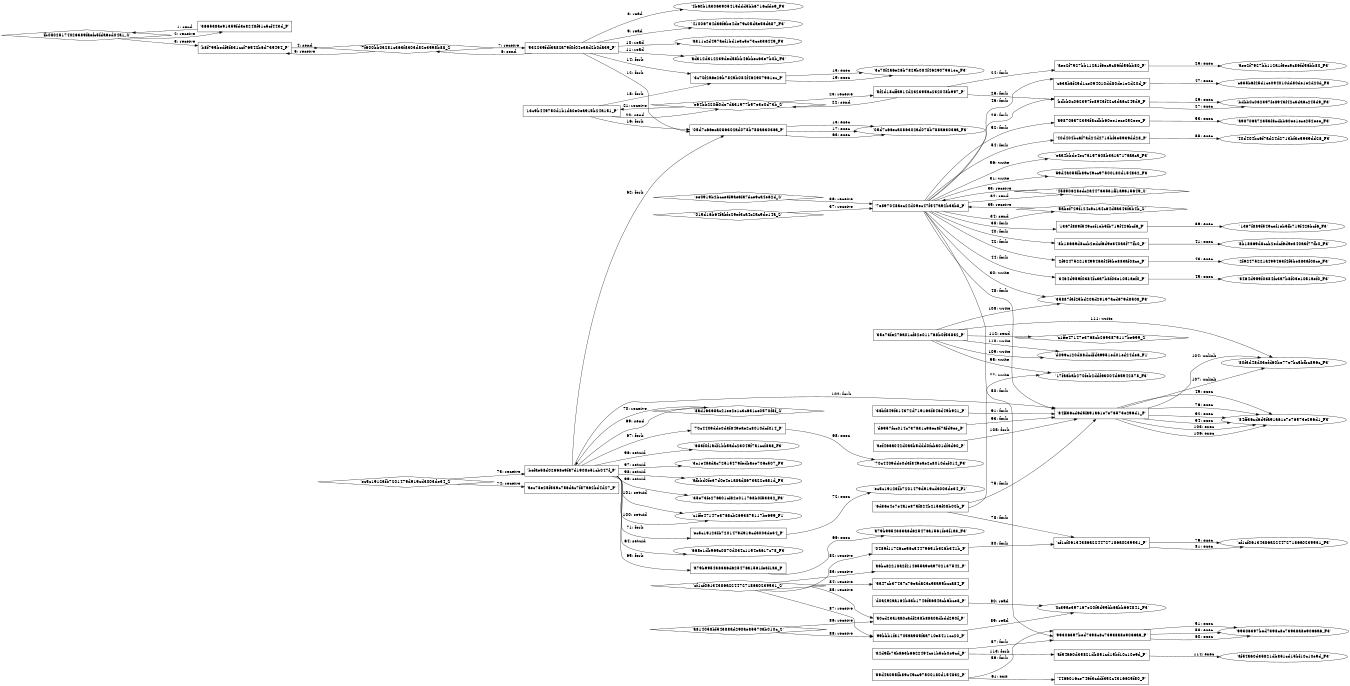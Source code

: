 digraph "D:\Learning\Paper\apt\基于CTI的攻击预警\Dataset\攻击图\ASGfromALLCTI\Microsoft Patch Tuesday - November 2016.dot" {
rankdir="LR"
size="9"
fixedsize="false"
splines="true"
nodesep=0.3
ranksep=0
fontsize=10
overlap="scalexy"
engine= "neato"
	"'fb08025174026389faefc5fda6ed04a1_S'" [node_type=Socket shape=diamond]
	"'366538ae91359fd3e8248f51c5cf443d_P'" [node_type=Process shape=box]
	"'366538ae91359fd3e8248f51c5cf443d_P'" -> "'fb08025174026389faefc5fda6ed04a1_S'" [label="1: send"]
	"'fb08025174026389faefc5fda6ed04a1_S'" -> "'366538ae91359fd3e8248f51c5cf443d_P'" [label="2: receive"]
	"'b8f795bedf5f831ccf76542b6d735494_P'" [node_type=Process shape=box]
	"'fb08025174026389faefc5fda6ed04a1_S'" [node_type=Socket shape=diamond]
	"'fb08025174026389faefc5fda6ed04a1_S'" -> "'b8f795bedf5f831ccf76542b6d735494_P'" [label="3: receive"]
	"'7f600bb03281c363f8303d82e3598b88_S'" [node_type=Socket shape=diamond]
	"'b8f795bedf5f831ccf76542b6d735494_P'" [node_type=Process shape=box]
	"'b8f795bedf5f831ccf76542b6d735494_P'" -> "'7f600bb03281c363f8303d82e3598b88_S'" [label="4: send"]
	"'7f600bb03281c363f8303d82e3598b88_S'" -> "'b8f795bedf5f831ccf76542b6d735494_P'" [label="5: receive"]
	"'7f600bb03281c363f8303d82e3598b88_S'" [node_type=Socket shape=diamond]
	"'532239fdf3a82a79f0f04e3ad2b0da39_P'" [node_type=Process shape=box]
	"'532239fdf3a82a79f0f04e3ad2b0da39_P'" -> "'7f600bb03281c363f8303d82e3598b88_S'" [label="6: send"]
	"'7f600bb03281c363f8303d82e3598b88_S'" -> "'532239fdf3a82a79f0f04e3ad2b0da39_P'" [label="7: receive"]
	"'4b60b1a3063905415ddd5bb6716cfde9_F3'" [node_type=file shape=ellipse]
	"'532239fdf3a82a79f0f04e3ad2b0da39_P'" [node_type=Process shape=box]
	"'532239fdf3a82a79f0f04e3ad2b0da39_P'" -> "'4b60b1a3063905415ddd5bb6716cfde9_F3'" [label="8: read"]
	"'41006764da6f6be4de79c05dae56da87_F3'" [node_type=file shape=ellipse]
	"'532239fdf3a82a79f0f04e3ad2b0da39_P'" [node_type=Process shape=box]
	"'532239fdf3a82a79f0f04e3ad2b0da39_P'" -> "'41006764da6f6be4de79c05dae56da87_F3'" [label="9: read"]
	"'a311c2d497aef1bd1e3c5e73cc336449_F3'" [node_type=file shape=ellipse]
	"'532239fdf3a82a79f0f04e3ad2b0da39_P'" [node_type=Process shape=box]
	"'532239fdf3a82a79f0f04e3ad2b0da39_P'" -> "'a311c2d497aef1bd1e3c5e73cc336449_F3'" [label="10: read"]
	"'ad312d312239ded58bb46bbec63e7b0b_F3'" [node_type=file shape=ellipse]
	"'532239fdf3a82a79f0f04e3ad2b0da39_P'" [node_type=Process shape=box]
	"'532239fdf3a82a79f0f04e3ad2b0da39_P'" -> "'ad312d312239ded58bb46bbec63e7b0b_F3'" [label="11: read"]
	"'532239fdf3a82a79f0f04e3ad2b0da39_P'" [node_type=Process shape=box]
	"'05d7c66eca086302ad078b788a63036a_P'" [node_type=Process shape=box]
	"'532239fdf3a82a79f0f04e3ad2b0da39_P'" -> "'05d7c66eca086302ad078b788a63036a_P'" [label="12: fork"]
	"'05d7c66eca086302ad078b788a63036a_P'" [node_type=Process shape=box]
	"'05d7c66eca086302ad078b788a63036a_F3'" [node_type=File shape=ellipse]
	"'05d7c66eca086302ad078b788a63036a_P'" -> "'05d7c66eca086302ad078b788a63036a_F3'" [label="13: exec"]
	"'532239fdf3a82a79f0f04e3ad2b0da39_P'" [node_type=Process shape=box]
	"'3c70f2a6e26b7829b084f462907961ec_P'" [node_type=Process shape=box]
	"'532239fdf3a82a79f0f04e3ad2b0da39_P'" -> "'3c70f2a6e26b7829b084f462907961ec_P'" [label="14: fork"]
	"'3c70f2a6e26b7829b084f462907961ec_P'" [node_type=Process shape=box]
	"'3c70f2a6e26b7829b084f462907961ec_F3'" [node_type=File shape=ellipse]
	"'3c70f2a6e26b7829b084f462907961ec_P'" -> "'3c70f2a6e26b7829b084f462907961ec_F3'" [label="15: exec"]
	"'13c9b449750d1b1da0e0ea915b24a151_P'" [node_type=Process shape=box]
	"'05d7c66eca086302ad078b788a63036a_P'" [node_type=Process shape=box]
	"'13c9b449750d1b1da0e0ea915b24a151_P'" -> "'05d7c66eca086302ad078b788a63036a_P'" [label="16: fork"]
	"'05d7c66eca086302ad078b788a63036a_P'" [node_type=Process shape=box]
	"'05d7c66eca086302ad078b788a63036a_F3'" [node_type=File shape=ellipse]
	"'05d7c66eca086302ad078b788a63036a_P'" -> "'05d7c66eca086302ad078b788a63036a_F3'" [label="17: exec"]
	"'13c9b449750d1b1da0e0ea915b24a151_P'" [node_type=Process shape=box]
	"'3c70f2a6e26b7829b084f462907961ec_P'" [node_type=Process shape=box]
	"'13c9b449750d1b1da0e0ea915b24a151_P'" -> "'3c70f2a6e26b7829b084f462907961ec_P'" [label="18: fork"]
	"'3c70f2a6e26b7829b084f462907961ec_P'" [node_type=Process shape=box]
	"'3c70f2a6e26b7829b084f462907961ec_F3'" [node_type=File shape=ellipse]
	"'3c70f2a6e26b7829b084f462907961ec_P'" -> "'3c70f2a6e26b7829b084f462907961ec_F3'" [label="19: exec"]
	"'e64bb220ff0de7da31977b57e3e0d73b_S'" [node_type=Socket shape=diamond]
	"'13c9b449750d1b1da0e0ea915b24a151_P'" [node_type=Process shape=box]
	"'13c9b449750d1b1da0e0ea915b24a151_P'" -> "'e64bb220ff0de7da31977b57e3e0d73b_S'" [label="20: send"]
	"'e64bb220ff0de7da31977b57e3e0d73b_S'" -> "'13c9b449750d1b1da0e0ea915b24a151_P'" [label="21: receive"]
	"'e64bb220ff0de7da31977b57e3e0d73b_S'" [node_type=Socket shape=diamond]
	"'5f2d18cff3914d232395ac232048b997_P'" [node_type=Process shape=box]
	"'5f2d18cff3914d232395ac232048b997_P'" -> "'e64bb220ff0de7da31977b57e3e0d73b_S'" [label="22: send"]
	"'e64bb220ff0de7da31977b57e3e0d73b_S'" -> "'5f2d18cff3914d232395ac232048b997_P'" [label="23: receive"]
	"'5f2d18cff3914d232395ac232048b997_P'" [node_type=Process shape=box]
	"'aee2f7927bb112a1f6ec9c86fd56bb80_P'" [node_type=Process shape=box]
	"'5f2d18cff3914d232395ac232048b997_P'" -> "'aee2f7927bb112a1f6ec9c86fd56bb80_P'" [label="24: fork"]
	"'aee2f7927bb112a1f6ec9c86fd56bb80_P'" [node_type=Process shape=box]
	"'aee2f7927bb112a1f6ec9c86fd56bb80_F3'" [node_type=File shape=ellipse]
	"'aee2f7927bb112a1f6ec9c86fd56bb80_P'" -> "'aee2f7927bb112a1f6ec9c86fd56bb80_F3'" [label="25: exec"]
	"'5f2d18cff3914d232395ac232048b997_P'" [node_type=Process shape=box]
	"'bdbb0c062397fe8943f42c3da6c245d9_P'" [node_type=Process shape=box]
	"'5f2d18cff3914d232395ac232048b997_P'" -> "'bdbb0c062397fe8943f42c3da6c245d9_P'" [label="26: fork"]
	"'bdbb0c062397fe8943f42c3da6c245d9_P'" [node_type=Process shape=box]
	"'bdbb0c062397fe8943f42c3da6c245d9_F3'" [node_type=File shape=ellipse]
	"'bdbb0c062397fe8943f42c3da6c245d9_P'" -> "'bdbb0c062397fe8943f42c3da6c245d9_F3'" [label="27: exec"]
	"'7e897048aec24d09ec47f547a92b3ab8_P'" [node_type=Process shape=box]
	"'bdbb0c062397fe8943f42c3da6c245d9_P'" [node_type=Process shape=box]
	"'7e897048aec24d09ec47f547a92b3ab8_P'" -> "'bdbb0c062397fe8943f42c3da6c245d9_P'" [label="28: fork"]
	"'bdbb0c062397fe8943f42c3da6c245d9_P'" [node_type=Process shape=box]
	"'bdbb0c062397fe8943f42c3da6c245d9_F3'" [node_type=File shape=ellipse]
	"'bdbb0c062397fe8943f42c3da6c245d9_P'" -> "'bdbb0c062397fe8943f42c3da6c245d9_F3'" [label="29: exec"]
	"'35887f3f25bd20ad29197acd679d8508_F3'" [node_type=file shape=ellipse]
	"'7e897048aec24d09ec47f547a92b3ab8_P'" [node_type=Process shape=box]
	"'7e897048aec24d09ec47f547a92b3ab8_P'" -> "'35887f3f25bd20ad29197acd679d8508_F3'" [label="30: write"]
	"'59d4a055fb89c49cc97500180d154832_F3'" [node_type=file shape=ellipse]
	"'7e897048aec24d09ec47f547a92b3ab8_P'" [node_type=Process shape=box]
	"'7e897048aec24d09ec47f547a92b3ab8_P'" -> "'59d4a055fb89c49cc97500180d154832_F3'" [label="31: write"]
	"'45890628edc2a44763531ff1a9615649_S'" [node_type=Socket shape=diamond]
	"'7e897048aec24d09ec47f547a92b3ab8_P'" [node_type=Process shape=box]
	"'7e897048aec24d09ec47f547a92b3ab8_P'" -> "'45890628edc2a44763531ff1a9615649_S'" [label="32: send"]
	"'45890628edc2a44763531ff1a9615649_S'" -> "'7e897048aec24d09ec47f547a92b3ab8_P'" [label="33: receive"]
	"'5abef729f124c9c1a4c64d5a343f3b4b_S'" [node_type=Socket shape=diamond]
	"'7e897048aec24d09ec47f547a92b3ab8_P'" [node_type=Process shape=box]
	"'7e897048aec24d09ec47f547a92b3ab8_P'" -> "'5abef729f124c9c1a4c64d5a343f3b4b_S'" [label="34: send"]
	"'5abef729f124c9c1a4c64d5a343f3b4b_S'" -> "'7e897048aec24d09ec47f547a92b3ab8_P'" [label="35: receive"]
	"'7e897048aec24d09ec47f547a92b3ab8_P'" [node_type=Process shape=box]
	"'ee0919b2bcce3f9ae6fa7dce9ca4e62d_S'" [node_type=Socket shape=diamond]
	"'ee0919b2bcce3f9ae6fa7dce9ca4e62d_S'" -> "'7e897048aec24d09ec47f547a92b3ab8_P'" [label="36: receive"]
	"'7e897048aec24d09ec47f547a92b3ab8_P'" [node_type=Process shape=box]
	"'015d16b64fabfe29ef3ca4c2ac9de14a_S'" [node_type=Socket shape=diamond]
	"'015d16b64fabfe29ef3ca4c2ac9de14a_S'" -> "'7e897048aec24d09ec47f547a92b3ab8_P'" [label="37: receive"]
	"'7e897048aec24d09ec47f547a92b3ab8_P'" [node_type=Process shape=box]
	"'1367f889f549cef1eb5fb719f426bcf6_P'" [node_type=Process shape=box]
	"'7e897048aec24d09ec47f547a92b3ab8_P'" -> "'1367f889f549cef1eb5fb719f426bcf6_P'" [label="38: fork"]
	"'1367f889f549cef1eb5fb719f426bcf6_P'" [node_type=Process shape=box]
	"'1367f889f549cef1eb5fb719f426bcf6_F3'" [node_type=File shape=ellipse]
	"'1367f889f549cef1eb5fb719f426bcf6_P'" -> "'1367f889f549cef1eb5fb719f426bcf6_F3'" [label="39: exec"]
	"'7e897048aec24d09ec47f547a92b3ab8_P'" [node_type=Process shape=box]
	"'8b18669d8ccb2edcf6d9e340a3f77fb0_P'" [node_type=Process shape=box]
	"'7e897048aec24d09ec47f547a92b3ab8_P'" -> "'8b18669d8ccb2edcf6d9e340a3f77fb0_P'" [label="40: fork"]
	"'8b18669d8ccb2edcf6d9e340a3f77fb0_P'" [node_type=Process shape=box]
	"'8b18669d8ccb2edcf6d9e340a3f77fb0_F3'" [node_type=File shape=ellipse]
	"'8b18669d8ccb2edcf6d9e340a3f77fb0_P'" -> "'8b18669d8ccb2edcf6d9e340a3f77fb0_F3'" [label="41: exec"]
	"'7e897048aec24d09ec47f547a92b3ab8_P'" [node_type=Process shape=box]
	"'2f92475221a499463f4f5be883af08ce_P'" [node_type=Process shape=box]
	"'7e897048aec24d09ec47f547a92b3ab8_P'" -> "'2f92475221a499463f4f5be883af08ce_P'" [label="42: fork"]
	"'2f92475221a499463f4f5be883af08ce_P'" [node_type=Process shape=box]
	"'2f92475221a499463f4f5be883af08ce_F3'" [node_type=File shape=ellipse]
	"'2f92475221a499463f4f5be883af08ce_P'" -> "'2f92475221a499463f4f5be883af08ce_F3'" [label="43: exec"]
	"'7e897048aec24d09ec47f547a92b3ab8_P'" [node_type=Process shape=box]
	"'3464d959f0384fc3a7b8f03e1051aef0_P'" [node_type=Process shape=box]
	"'7e897048aec24d09ec47f547a92b3ab8_P'" -> "'3464d959f0384fc3a7b8f03e1051aef0_P'" [label="44: fork"]
	"'3464d959f0384fc3a7b8f03e1051aef0_P'" [node_type=Process shape=box]
	"'3464d959f0384fc3a7b8f03e1051aef0_F3'" [node_type=File shape=ellipse]
	"'3464d959f0384fc3a7b8f03e1051aef0_P'" -> "'3464d959f0384fc3a7b8f03e1051aef0_F3'" [label="45: exec"]
	"'7e897048aec24d09ec47f547a92b3ab8_P'" [node_type=Process shape=box]
	"'c635b6f25d1ce094010dd80de1e2d20d_P'" [node_type=Process shape=box]
	"'7e897048aec24d09ec47f547a92b3ab8_P'" -> "'c635b6f25d1ce094010dd80de1e2d20d_P'" [label="46: fork"]
	"'c635b6f25d1ce094010dd80de1e2d20d_P'" [node_type=Process shape=box]
	"'c635b6f25d1ce094010dd80de1e2d20d_F3'" [node_type=File shape=ellipse]
	"'c635b6f25d1ce094010dd80de1e2d20d_P'" -> "'c635b6f25d1ce094010dd80de1e2d20d_F3'" [label="47: exec"]
	"'7e897048aec24d09ec47f547a92b3ab8_P'" [node_type=Process shape=box]
	"'84ff36cd6d5fa91a61e7e76573e296d1_P'" [node_type=Process shape=box]
	"'7e897048aec24d09ec47f547a92b3ab8_P'" -> "'84ff36cd6d5fa91a61e7e76573e296d1_P'" [label="48: fork"]
	"'84ff36cd6d5fa91a61e7e76573e296d1_P'" [node_type=Process shape=box]
	"'84ff36cd6d5fa91a61e7e76573e296d1_F3'" [node_type=File shape=ellipse]
	"'84ff36cd6d5fa91a61e7e76573e296d1_P'" -> "'84ff36cd6d5fa91a61e7e76573e296d1_F3'" [label="49: exec"]
	"'7e897048aec24d09ec47f547a92b3ab8_P'" [node_type=Process shape=box]
	"'99306397bed7398c8c73938a8e9066a6_P'" [node_type=Process shape=box]
	"'7e897048aec24d09ec47f547a92b3ab8_P'" -> "'99306397bed7398c8c73938a8e9066a6_P'" [label="50: fork"]
	"'99306397bed7398c8c73938a8e9066a6_P'" [node_type=Process shape=box]
	"'99306397bed7398c8c73938a8e9066a6_F3'" [node_type=File shape=ellipse]
	"'99306397bed7398c8c73938a8e9066a6_P'" -> "'99306397bed7398c8c73938a8e9066a6_F3'" [label="51: exec"]
	"'7e897048aec24d09ec47f547a92b3ab8_P'" [node_type=Process shape=box]
	"'a98706a72353f8cdbb60ee1ece252eee_P'" [node_type=Process shape=box]
	"'7e897048aec24d09ec47f547a92b3ab8_P'" -> "'a98706a72353f8cdbb60ee1ece252eee_P'" [label="52: fork"]
	"'a98706a72353f8cdbb60ee1ece252eee_P'" [node_type=Process shape=box]
	"'a98706a72353f8cdbb60ee1ece252eee_F3'" [node_type=File shape=ellipse]
	"'a98706a72353f8cdbb60ee1ece252eee_P'" -> "'a98706a72353f8cdbb60ee1ece252eee_F3'" [label="53: exec"]
	"'7e897048aec24d09ec47f547a92b3ab8_P'" [node_type=Process shape=box]
	"'40d404bc6f7ad24d2713bf3e5939dd28_P'" [node_type=Process shape=box]
	"'7e897048aec24d09ec47f547a92b3ab8_P'" -> "'40d404bc6f7ad24d2713bf3e5939dd28_P'" [label="54: fork"]
	"'40d404bc6f7ad24d2713bf3e5939dd28_P'" [node_type=Process shape=box]
	"'40d404bc6f7ad24d2713bf3e5939dd28_F3'" [node_type=File shape=ellipse]
	"'40d404bc6f7ad24d2713bf3e5939dd28_P'" -> "'40d404bc6f7ad24d2713bf3e5939dd28_F3'" [label="55: exec"]
	"'eaa4bbde4ec7a157608b3a1a717aaac5_F3'" [node_type=file shape=ellipse]
	"'7e897048aec24d09ec47f547a92b3ab8_P'" [node_type=Process shape=box]
	"'7e897048aec24d09ec47f547a92b3ab8_P'" -> "'eaa4bbde4ec7a157608b3a1a717aaac5_F3'" [label="56: write"]
	"'a4d9fb73ba63b6622494ce1b5eb0e9cd_P'" [node_type=Process shape=box]
	"'99306397bed7398c8c73938a8e9066a6_P'" [node_type=Process shape=box]
	"'a4d9fb73ba63b6622494ce1b5eb0e9cd_P'" -> "'99306397bed7398c8c73938a8e9066a6_P'" [label="57: fork"]
	"'99306397bed7398c8c73938a8e9066a6_P'" [node_type=Process shape=box]
	"'99306397bed7398c8c73938a8e9066a6_F3'" [node_type=File shape=ellipse]
	"'99306397bed7398c8c73938a8e9066a6_P'" -> "'99306397bed7398c8c73938a8e9066a6_F3'" [label="58: exec"]
	"'59d4a055fb89c49cc97500180d154832_P'" [node_type=Process shape=box]
	"'99306397bed7398c8c73938a8e9066a6_P'" [node_type=Process shape=box]
	"'59d4a055fb89c49cc97500180d154832_P'" -> "'99306397bed7398c8c73938a8e9066a6_P'" [label="59: fork"]
	"'99306397bed7398c8c73938a8e9066a6_P'" [node_type=Process shape=box]
	"'99306397bed7398c8c73938a8e9066a6_F3'" [node_type=File shape=ellipse]
	"'99306397bed7398c8c73938a8e9066a6_P'" -> "'99306397bed7398c8c73938a8e9066a6_F3'" [label="60: exec"]
	"'59d4a055fb89c49cc97500180d154832_P'" [node_type=Process shape=box]
	"'4466016ce746f3cddf352c4316625f80_P'" [node_type=Process shape=box]
	"'59d4a055fb89c49cc97500180d154832_P'" -> "'4466016ce746f3cddf352c4316625f80_P'" [label="61: exit"]
	"'befae58d02668e9fa7d1908e51cb047f_P'" [node_type=Process shape=box]
	"'05d7c66eca086302ad078b788a63036a_P'" [node_type=Process shape=box]
	"'befae58d02668e9fa7d1908e51cb047f_P'" -> "'05d7c66eca086302ad078b788a63036a_P'" [label="62: fork"]
	"'05d7c66eca086302ad078b788a63036a_P'" [node_type=Process shape=box]
	"'05d7c66eca086302ad078b788a63036a_F3'" [node_type=File shape=ellipse]
	"'05d7c66eca086302ad078b788a63036a_P'" -> "'05d7c66eca086302ad078b788a63036a_F3'" [label="63: exec"]
	"'668e1db965c0870d034c1154ea617c78_F3'" [node_type=file shape=ellipse]
	"'befae58d02668e9fa7d1908e51cb047f_P'" [node_type=Process shape=box]
	"'befae58d02668e9fa7d1908e51cb047f_P'" -> "'668e1db965c0870d034c1154ea617c78_F3'" [label="64: setuid"]
	"'befae58d02668e9fa7d1908e51cb047f_P'" [node_type=Process shape=box]
	"'a79b9954383a6d625476a1561fe3f1a3_P'" [node_type=Process shape=box]
	"'befae58d02668e9fa7d1908e51cb047f_P'" -> "'a79b9954383a6d625476a1561fe3f1a3_P'" [label="65: fork"]
	"'a79b9954383a6d625476a1561fe3f1a3_P'" [node_type=Process shape=box]
	"'a79b9954383a6d625476a1561fe3f1a3_F3'" [node_type=File shape=ellipse]
	"'a79b9954383a6d625476a1561fe3f1a3_P'" -> "'a79b9954383a6d625476a1561fe3f1a3_F3'" [label="66: exec"]
	"'befae58d02668e9fa7d1908e51cb047f_P'" [node_type=Process shape=box]
	"'70c4409dde0d3f849eae2c8010dcf014_P'" [node_type=Process shape=box]
	"'befae58d02668e9fa7d1908e51cb047f_P'" -> "'70c4409dde0d3f849eae2c8010dcf014_P'" [label="67: fork"]
	"'70c4409dde0d3f849eae2c8010dcf014_P'" [node_type=Process shape=box]
	"'70c4409dde0d3f849eae2c8010dcf014_F3'" [node_type=File shape=ellipse]
	"'70c4409dde0d3f849eae2c8010dcf014_P'" -> "'70c4409dde0d3f849eae2c8010dcf014_F3'" [label="68: exec"]
	"'8ad16368ac21ee2e1c3c631ce0570f8f_S'" [node_type=Socket shape=diamond]
	"'befae58d02668e9fa7d1908e51cb047f_P'" [node_type=Process shape=box]
	"'befae58d02668e9fa7d1908e51cb047f_P'" -> "'8ad16368ac21ee2e1c3c631ce0570f8f_S'" [label="69: send"]
	"'8ad16368ac21ee2e1c3c631ce0570f8f_S'" -> "'befae58d02668e9fa7d1908e51cb047f_P'" [label="70: receive"]
	"'befae58d02668e9fa7d1908e51cb047f_P'" [node_type=Process shape=box]
	"'ec5c19123fb7201479d919cd3003de34_P'" [node_type=Process shape=box]
	"'befae58d02668e9fa7d1908e51cb047f_P'" -> "'ec5c19123fb7201479d919cd3003de34_P'" [label="71: fork"]
	"'ec5c19123fb7201479d919cd3003de34_P'" [node_type=Process shape=box]
	"'ec5c19123fb7201479d919cd3003de34_F1'" [node_type=File shape=ellipse]
	"'ec5c19123fb7201479d919cd3003de34_P'" -> "'ec5c19123fb7201479d919cd3003de34_F1'" [label="72: exec"]
	"'befae58d02668e9fa7d1908e51cb047f_P'" [node_type=Process shape=box]
	"'ec5c19123fb7201479d919cd3003de34_S'" [node_type=Socket shape=diamond]
	"'ec5c19123fb7201479d919cd3003de34_S'" -> "'befae58d02668e9fa7d1908e51cb047f_P'" [label="73: receive"]
	"'aec78e25f539c756dac7f87a62bd4d27_P'" [node_type=Process shape=box]
	"'ec5c19123fb7201479d919cd3003de34_S'" [node_type=Socket shape=diamond]
	"'ec5c19123fb7201479d919cd3003de34_S'" -> "'aec78e25f539c756dac7f87a62bd4d27_P'" [label="74: receive"]
	"'6d36e4e7e4a1e87af824b2156f08b00b_P'" [node_type=Process shape=box]
	"'84ff36cd6d5fa91a61e7e76573e296d1_P'" [node_type=Process shape=box]
	"'6d36e4e7e4a1e87af824b2156f08b00b_P'" -> "'84ff36cd6d5fa91a61e7e76573e296d1_P'" [label="75: fork"]
	"'84ff36cd6d5fa91a61e7e76573e296d1_P'" [node_type=Process shape=box]
	"'84ff36cd6d5fa91a61e7e76573e296d1_F3'" [node_type=File shape=ellipse]
	"'84ff36cd6d5fa91a61e7e76573e296d1_P'" -> "'84ff36cd6d5fa91a61e7e76573e296d1_F3'" [label="76: exec"]
	"'17fa6bab270feb2ddf63004d65942878_F3'" [node_type=file shape=ellipse]
	"'6d36e4e7e4a1e87af824b2156f08b00b_P'" [node_type=Process shape=box]
	"'6d36e4e7e4a1e87af824b2156f08b00b_P'" -> "'17fa6bab270feb2ddf63004d65942878_F3'" [label="77: write"]
	"'6d36e4e7e4a1e87af824b2156f08b00b_P'" [node_type=Process shape=box]
	"'cf1cf06134386a2244727186a0239531_P'" [node_type=Process shape=box]
	"'6d36e4e7e4a1e87af824b2156f08b00b_P'" -> "'cf1cf06134386a2244727186a0239531_P'" [label="78: fork"]
	"'cf1cf06134386a2244727186a0239531_P'" [node_type=Process shape=box]
	"'cf1cf06134386a2244727186a0239531_F3'" [node_type=File shape=ellipse]
	"'cf1cf06134386a2244727186a0239531_P'" -> "'cf1cf06134386a2244727186a0239531_F3'" [label="79: exec"]
	"'0489f11726ce56c54479651b326b341b_P'" [node_type=Process shape=box]
	"'cf1cf06134386a2244727186a0239531_P'" [node_type=Process shape=box]
	"'0489f11726ce56c54479651b326b341b_P'" -> "'cf1cf06134386a2244727186a0239531_P'" [label="80: fork"]
	"'cf1cf06134386a2244727186a0239531_P'" [node_type=Process shape=box]
	"'cf1cf06134386a2244727186a0239531_F3'" [node_type=File shape=ellipse]
	"'cf1cf06134386a2244727186a0239531_P'" -> "'cf1cf06134386a2244727186a0239531_F3'" [label="81: exec"]
	"'0489f11726ce56c54479651b326b341b_P'" [node_type=Process shape=box]
	"'cf1cf06134386a2244727186a0239531_S'" [node_type=Socket shape=diamond]
	"'cf1cf06134386a2244727186a0239531_S'" -> "'0489f11726ce56c54479651b326b341b_P'" [label="82: receive"]
	"'a6bc82218a2f214655a9ea9702137542_P'" [node_type=Process shape=box]
	"'cf1cf06134386a2244727186a0239531_S'" [node_type=Socket shape=diamond]
	"'cf1cf06134386a2244727186a0239531_S'" -> "'a6bc82218a2f214655a9ea9702137542_P'" [label="83: receive"]
	"'5a47cb37437c76eada23c98a55bcca84_P'" [node_type=Process shape=box]
	"'cf1cf06134386a2244727186a0239531_S'" [node_type=Socket shape=diamond]
	"'cf1cf06134386a2244727186a0239531_S'" -> "'5a47cb37437c76eada23c98a55bcca84_P'" [label="84: receive"]
	"'a0cd23a1aa0cadf238b88a0adbdd290f_P'" [node_type=Process shape=box]
	"'cf1cf06134386a2244727186a0239531_S'" [node_type=Socket shape=diamond]
	"'cf1cf06134386a2244727186a0239531_S'" -> "'a0cd23a1aa0cadf238b88a0adbdd290f_P'" [label="85: receive"]
	"'a0cd23a1aa0cadf238b88a0adbdd290f_P'" [node_type=Process shape=box]
	"'a814058bf54388ad290ae85570ab010c_S'" [node_type=Socket shape=diamond]
	"'a814058bf54388ad290ae85570ab010c_S'" -> "'a0cd23a1aa0cadf238b88a0adbdd290f_P'" [label="86: receive"]
	"'99bbb1f31705aa985faa710e8411cc20_P'" [node_type=Process shape=box]
	"'cf1cf06134386a2244727186a0239531_S'" [node_type=Socket shape=diamond]
	"'cf1cf06134386a2244727186a0239531_S'" -> "'99bbb1f31705aa985faa710e8411cc20_P'" [label="87: receive"]
	"'99bbb1f31705aa985faa710e8411cc20_P'" [node_type=Process shape=box]
	"'a814058bf54388ad290ae85570ab010c_S'" [node_type=Socket shape=diamond]
	"'a814058bf54388ad290ae85570ab010c_S'" -> "'99bbb1f31705aa985faa710e8411cc20_P'" [label="88: receive"]
	"'0c39ae397167e20f5d99bb6abb664841_F3'" [node_type=file shape=ellipse]
	"'99bbb1f31705aa985faa710e8411cc20_P'" [node_type=Process shape=box]
	"'99bbb1f31705aa985faa710e8411cc20_P'" -> "'0c39ae397167e20f5d99bb6abb664841_F3'" [label="89: read"]
	"'0c39ae397167e20f5d99bb6abb664841_F3'" [node_type=file shape=ellipse]
	"'d0a292aa162b83b1746f5654acb6bce8_P'" [node_type=Process shape=box]
	"'d0a292aa162b83b1746f5654acb6bce8_P'" -> "'0c39ae397167e20f5d99bb6abb664841_F3'" [label="90: read"]
	"'36bf849f314372d719163f846d49b921_P'" [node_type=Process shape=box]
	"'84ff36cd6d5fa91a61e7e76573e296d1_P'" [node_type=Process shape=box]
	"'36bf849f314372d719163f846d49b921_P'" -> "'84ff36cd6d5fa91a61e7e76573e296d1_P'" [label="91: fork"]
	"'84ff36cd6d5fa91a61e7e76573e296d1_P'" [node_type=Process shape=box]
	"'84ff36cd6d5fa91a61e7e76573e296d1_F3'" [node_type=File shape=ellipse]
	"'84ff36cd6d5fa91a61e7e76573e296d1_P'" -> "'84ff36cd6d5fa91a61e7e76573e296d1_F3'" [label="92: exec"]
	"'d6957fcc014c737a31c96ec8f7afd9ee_P'" [node_type=Process shape=box]
	"'84ff36cd6d5fa91a61e7e76573e296d1_P'" [node_type=Process shape=box]
	"'d6957fcc014c737a31c96ec8f7afd9ee_P'" -> "'84ff36cd6d5fa91a61e7e76573e296d1_P'" [label="93: fork"]
	"'84ff36cd6d5fa91a61e7e76573e296d1_P'" [node_type=Process shape=box]
	"'84ff36cd6d5fa91a61e7e76573e296d1_F3'" [node_type=File shape=ellipse]
	"'84ff36cd6d5fa91a61e7e76573e296d1_P'" -> "'84ff36cd6d5fa91a61e7e76573e296d1_F3'" [label="94: exec"]
	"'17fa6bab270feb2ddf63004d65942878_F3'" [node_type=file shape=ellipse]
	"'35e73fe276a01cf82e011768b0f53832_P'" [node_type=Process shape=box]
	"'35e73fe276a01cf82e011768b0f53832_P'" -> "'17fa6bab270feb2ddf63004d65942878_F3'" [label="95: write"]
	"'683f0f1adf1bb5adc23049f7a1ccf8a8_F3'" [node_type=file shape=ellipse]
	"'befae58d02668e9fa7d1908e51cb047f_P'" [node_type=Process shape=box]
	"'befae58d02668e9fa7d1908e51cb047f_P'" -> "'683f0f1adf1bb5adc23049f7a1ccf8a8_F3'" [label="96: setuid"]
	"'3c1e4a3dac72515479fedbaee706c507_F3'" [node_type=file shape=ellipse]
	"'befae58d02668e9fa7d1908e51cb047f_P'" [node_type=Process shape=box]
	"'befae58d02668e9fa7d1908e51cb047f_P'" -> "'3c1e4a3dac72515479fedbaee706c507_F3'" [label="97: setuid"]
	"'afbbd0fe37d0e4e1a8ad8673a22e681d_F3'" [node_type=file shape=ellipse]
	"'befae58d02668e9fa7d1908e51cb047f_P'" [node_type=Process shape=box]
	"'befae58d02668e9fa7d1908e51cb047f_P'" -> "'afbbd0fe37d0e4e1a8ad8673a22e681d_F3'" [label="98: setuid"]
	"'35e73fe276a01cf82e011768b0f53832_F3'" [node_type=file shape=ellipse]
	"'befae58d02668e9fa7d1908e51cb047f_P'" [node_type=Process shape=box]
	"'befae58d02668e9fa7d1908e51cb047f_P'" -> "'35e73fe276a01cf82e011768b0f53832_F3'" [label="99: setuid"]
	"'c1ffe47147e3768cb2693875117be699_F1'" [node_type=file shape=ellipse]
	"'befae58d02668e9fa7d1908e51cb047f_P'" [node_type=Process shape=box]
	"'befae58d02668e9fa7d1908e51cb047f_P'" -> "'c1ffe47147e3768cb2693875117be699_F1'" [label="100: setuid"]
	"'c1ffe47147e3768cb2693875117be699_F1'" [node_type=file shape=ellipse]
	"'befae58d02668e9fa7d1908e51cb047f_P'" [node_type=Process shape=box]
	"'befae58d02668e9fa7d1908e51cb047f_P'" -> "'c1ffe47147e3768cb2693875117be699_F1'" [label="101: setuid"]
	"'befae58d02668e9fa7d1908e51cb047f_P'" [node_type=Process shape=box]
	"'84ff36cd6d5fa91a61e7e76573e296d1_P'" [node_type=Process shape=box]
	"'befae58d02668e9fa7d1908e51cb047f_P'" -> "'84ff36cd6d5fa91a61e7e76573e296d1_P'" [label="102: fork"]
	"'84ff36cd6d5fa91a61e7e76573e296d1_P'" [node_type=Process shape=box]
	"'84ff36cd6d5fa91a61e7e76573e296d1_F3'" [node_type=File shape=ellipse]
	"'84ff36cd6d5fa91a61e7e76573e296d1_P'" -> "'84ff36cd6d5fa91a61e7e76573e296d1_F3'" [label="103: exec"]
	"'80f3d48d03efd60be77e7bc5bfbc896c_F3'" [node_type=file shape=ellipse]
	"'84ff36cd6d5fa91a61e7e76573e296d1_P'" [node_type=Process shape=box]
	"'84ff36cd6d5fa91a61e7e76573e296d1_P'" -> "'80f3d48d03efd60be77e7bc5bfbc896c_F3'" [label="104: unlink"]
	"'aef466a042d0a3b5ddd0fcba01df3d60_P'" [node_type=Process shape=box]
	"'84ff36cd6d5fa91a61e7e76573e296d1_P'" [node_type=Process shape=box]
	"'aef466a042d0a3b5ddd0fcba01df3d60_P'" -> "'84ff36cd6d5fa91a61e7e76573e296d1_P'" [label="105: fork"]
	"'84ff36cd6d5fa91a61e7e76573e296d1_P'" [node_type=Process shape=box]
	"'84ff36cd6d5fa91a61e7e76573e296d1_F3'" [node_type=File shape=ellipse]
	"'84ff36cd6d5fa91a61e7e76573e296d1_P'" -> "'84ff36cd6d5fa91a61e7e76573e296d1_F3'" [label="106: exec"]
	"'80f3d48d03efd60be77e7bc5bfbc896c_F3'" [node_type=file shape=ellipse]
	"'84ff36cd6d5fa91a61e7e76573e296d1_P'" [node_type=Process shape=box]
	"'84ff36cd6d5fa91a61e7e76573e296d1_P'" -> "'80f3d48d03efd60be77e7bc5bfbc896c_F3'" [label="107: unlink"]
	"'35887f3f25bd20ad29197acd679d8508_F3'" [node_type=file shape=ellipse]
	"'35e73fe276a01cf82e011768b0f53832_P'" [node_type=Process shape=box]
	"'35e73fe276a01cf82e011768b0f53832_P'" -> "'35887f3f25bd20ad29197acd679d8508_F3'" [label="108: write"]
	"'d099c120d88dcdfda9951ed01ed24de6_F1'" [node_type=file shape=ellipse]
	"'35e73fe276a01cf82e011768b0f53832_P'" [node_type=Process shape=box]
	"'35e73fe276a01cf82e011768b0f53832_P'" -> "'d099c120d88dcdfda9951ed01ed24de6_F1'" [label="109: write"]
	"'d099c120d88dcdfda9951ed01ed24de6_F1'" [node_type=file shape=ellipse]
	"'35e73fe276a01cf82e011768b0f53832_P'" [node_type=Process shape=box]
	"'35e73fe276a01cf82e011768b0f53832_P'" -> "'d099c120d88dcdfda9951ed01ed24de6_F1'" [label="110: write"]
	"'80f3d48d03efd60be77e7bc5bfbc896c_F3'" [node_type=file shape=ellipse]
	"'35e73fe276a01cf82e011768b0f53832_P'" [node_type=Process shape=box]
	"'35e73fe276a01cf82e011768b0f53832_P'" -> "'80f3d48d03efd60be77e7bc5bfbc896c_F3'" [label="111: write"]
	"'c1ffe47147e3768cb2693875117be699_S'" [node_type=Socket shape=diamond]
	"'35e73fe276a01cf82e011768b0f53832_P'" [node_type=Process shape=box]
	"'35e73fe276a01cf82e011768b0f53832_P'" -> "'c1ffe47147e3768cb2693875117be699_S'" [label="112: send"]
	"'a4d9fb73ba63b6622494ce1b5eb0e9cd_P'" [node_type=Process shape=box]
	"'af54a60d35821db851cd15bf10c10e9d_P'" [node_type=Process shape=box]
	"'a4d9fb73ba63b6622494ce1b5eb0e9cd_P'" -> "'af54a60d35821db851cd15bf10c10e9d_P'" [label="113: fork"]
	"'af54a60d35821db851cd15bf10c10e9d_P'" [node_type=Process shape=box]
	"'af54a60d35821db851cd15bf10c10e9d_F3'" [node_type=File shape=ellipse]
	"'af54a60d35821db851cd15bf10c10e9d_P'" -> "'af54a60d35821db851cd15bf10c10e9d_F3'" [label="114: exec"]
}

